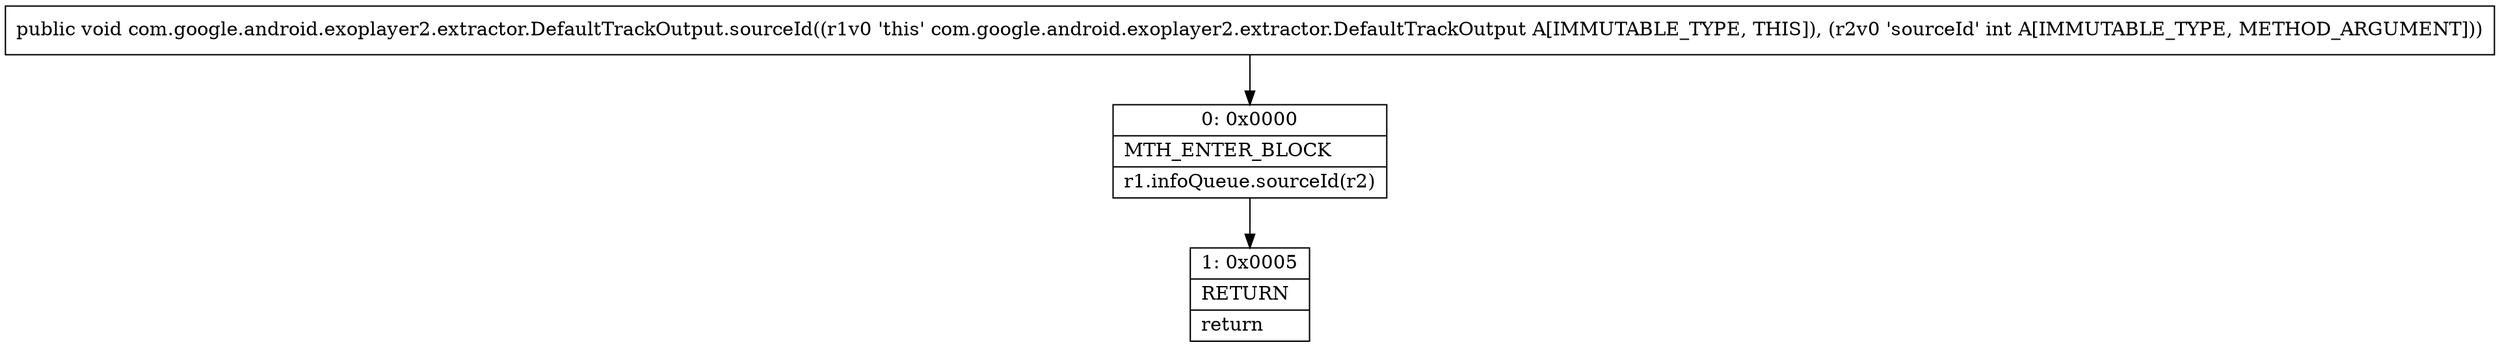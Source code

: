 digraph "CFG forcom.google.android.exoplayer2.extractor.DefaultTrackOutput.sourceId(I)V" {
Node_0 [shape=record,label="{0\:\ 0x0000|MTH_ENTER_BLOCK\l|r1.infoQueue.sourceId(r2)\l}"];
Node_1 [shape=record,label="{1\:\ 0x0005|RETURN\l|return\l}"];
MethodNode[shape=record,label="{public void com.google.android.exoplayer2.extractor.DefaultTrackOutput.sourceId((r1v0 'this' com.google.android.exoplayer2.extractor.DefaultTrackOutput A[IMMUTABLE_TYPE, THIS]), (r2v0 'sourceId' int A[IMMUTABLE_TYPE, METHOD_ARGUMENT])) }"];
MethodNode -> Node_0;
Node_0 -> Node_1;
}

